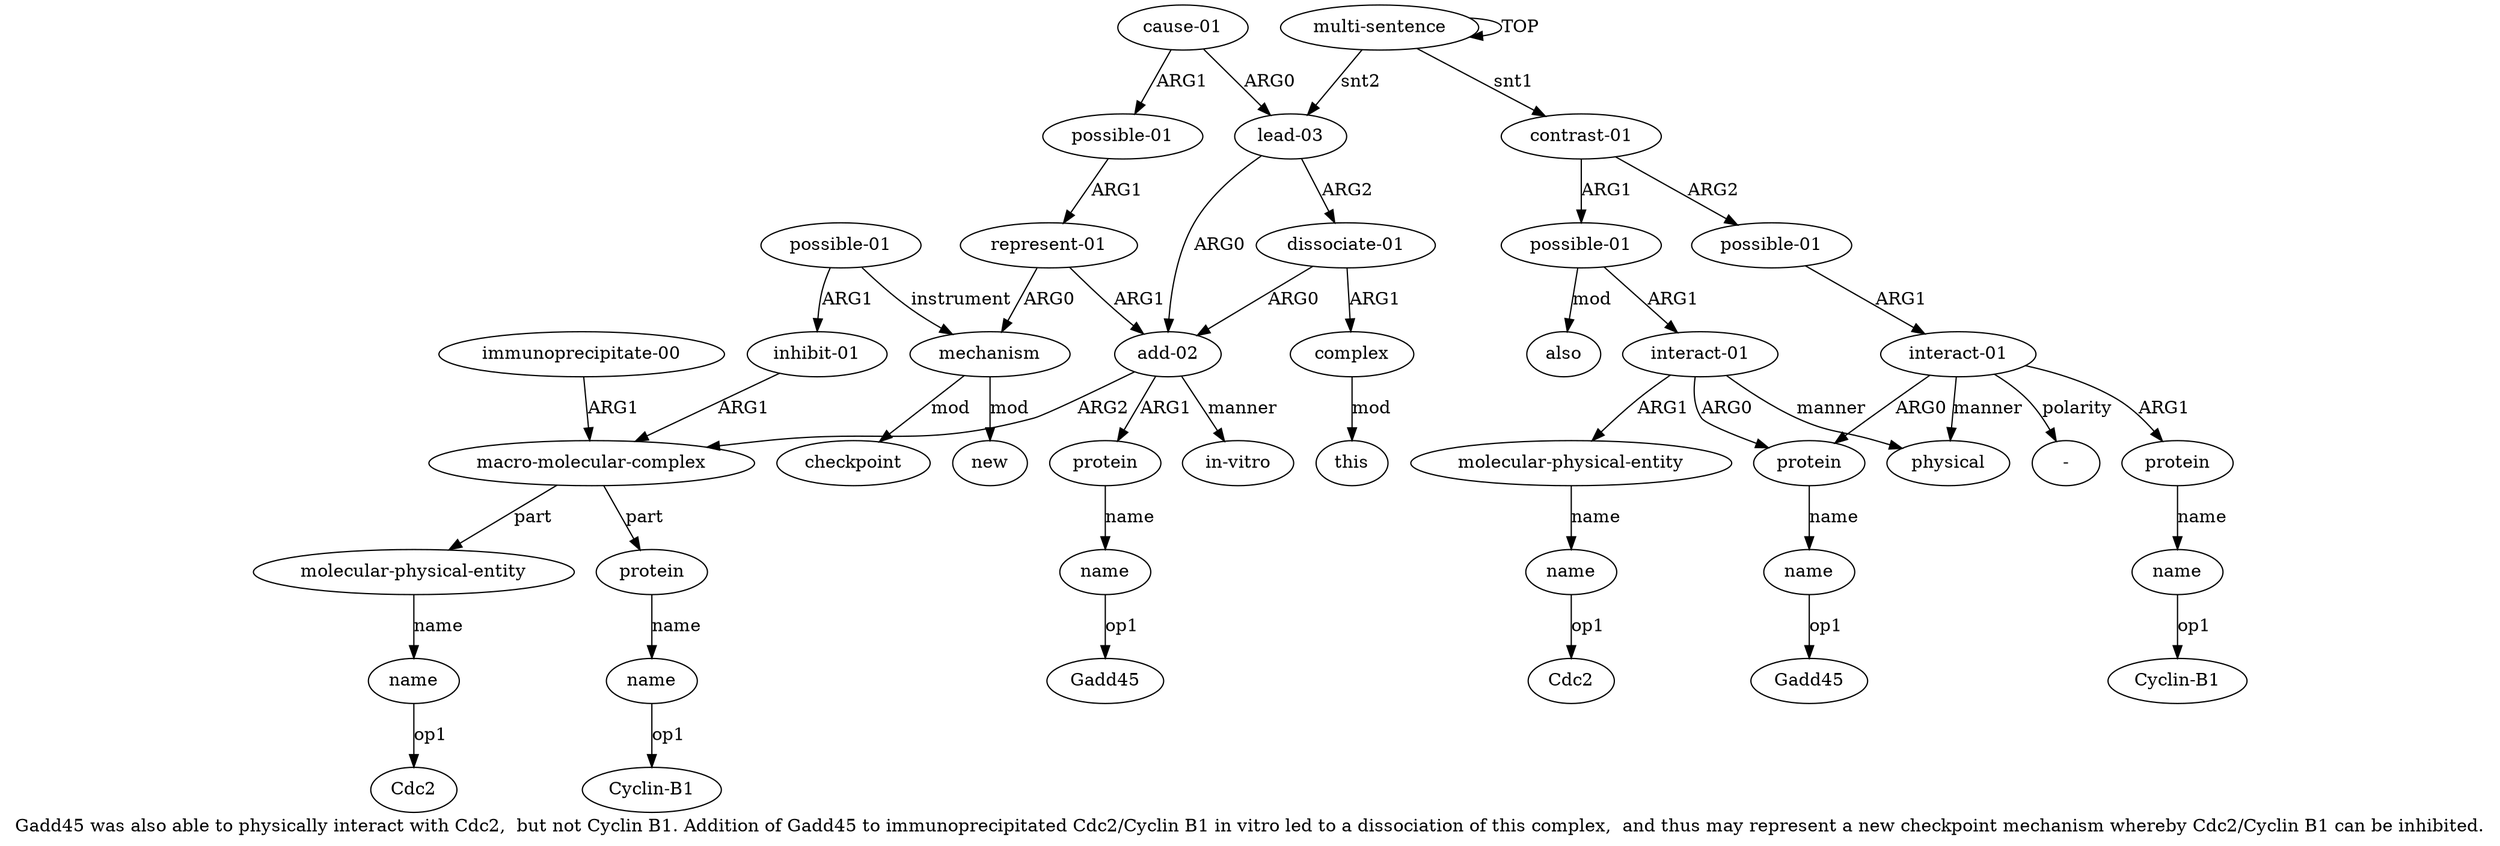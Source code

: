digraph  {
	graph [label="Gadd45 was also able to physically interact with Cdc2,  but not Cyclin B1. Addition of Gadd45 to immunoprecipitated Cdc2/Cyclin \
B1 in vitro led to a dissociation of this complex,  and thus may represent a new checkpoint mechanism whereby Cdc2/Cyclin B1 can \
be inhibited."];
	node [label="\N"];
	a20	 [color=black,
		gold_ind=20,
		gold_label=name,
		label=name,
		test_ind=20,
		test_label=name];
	"a20 Cdc2"	 [color=black,
		gold_ind=-1,
		gold_label=Cdc2,
		label=Cdc2,
		test_ind=-1,
		test_label=Cdc2];
	a20 -> "a20 Cdc2" [key=0,
	color=black,
	gold_label=op1,
	label=op1,
	test_label=op1];
a21 [color=black,
	gold_ind=21,
	gold_label=protein,
	label=protein,
	test_ind=21,
	test_label=protein];
a22 [color=black,
	gold_ind=22,
	gold_label=name,
	label=name,
	test_ind=22,
	test_label=name];
a21 -> a22 [key=0,
color=black,
gold_label=name,
label=name,
test_label=name];
"a22 Cyclin-B1" [color=black,
gold_ind=-1,
gold_label="Cyclin-B1",
label="Cyclin-B1",
test_ind=-1,
test_label="Cyclin-B1"];
a22 -> "a22 Cyclin-B1" [key=0,
color=black,
gold_label=op1,
label=op1,
test_label=op1];
a23 [color=black,
gold_ind=23,
gold_label="immunoprecipitate-00",
label="immunoprecipitate-00",
test_ind=23,
test_label="immunoprecipitate-00"];
a18 [color=black,
gold_ind=18,
gold_label="macro-molecular-complex",
label="macro-molecular-complex",
test_ind=18,
test_label="macro-molecular-complex"];
a23 -> a18 [key=0,
color=black,
gold_label=ARG1,
label=ARG1,
test_label=ARG1];
a24 [color=black,
gold_ind=24,
gold_label="in-vitro",
label="in-vitro",
test_ind=24,
test_label="in-vitro"];
a25 [color=black,
gold_ind=25,
gold_label="dissociate-01",
label="dissociate-01",
test_ind=25,
test_label="dissociate-01"];
a26 [color=black,
gold_ind=26,
gold_label=complex,
label=complex,
test_ind=26,
test_label=complex];
a25 -> a26 [key=0,
color=black,
gold_label=ARG1,
label=ARG1,
test_label=ARG1];
a15 [color=black,
gold_ind=15,
gold_label="add-02",
label="add-02",
test_ind=15,
test_label="add-02"];
a25 -> a15 [key=0,
color=black,
gold_label=ARG0,
label=ARG0,
test_label=ARG0];
a27 [color=black,
gold_ind=27,
gold_label=this,
label=this,
test_ind=27,
test_label=this];
a26 -> a27 [key=0,
color=black,
gold_label=mod,
label=mod,
test_label=mod];
a28 [color=black,
gold_ind=28,
gold_label="cause-01",
label="cause-01",
test_ind=28,
test_label="cause-01"];
a29 [color=black,
gold_ind=29,
gold_label="possible-01",
label="possible-01",
test_ind=29,
test_label="possible-01"];
a28 -> a29 [key=0,
color=black,
gold_label=ARG1,
label=ARG1,
test_label=ARG1];
a14 [color=black,
gold_ind=14,
gold_label="lead-03",
label="lead-03",
test_ind=14,
test_label="lead-03"];
a28 -> a14 [key=0,
color=black,
gold_label=ARG0,
label=ARG0,
test_label=ARG0];
a30 [color=black,
gold_ind=30,
gold_label="represent-01",
label="represent-01",
test_ind=30,
test_label="represent-01"];
a29 -> a30 [key=0,
color=black,
gold_label=ARG1,
label=ARG1,
test_label=ARG1];
a31 [color=black,
gold_ind=31,
gold_label=mechanism,
label=mechanism,
test_ind=31,
test_label=mechanism];
a33 [color=black,
gold_ind=33,
gold_label=new,
label=new,
test_ind=33,
test_label=new];
a31 -> a33 [key=0,
color=black,
gold_label=mod,
label=mod,
test_label=mod];
a32 [color=black,
gold_ind=32,
gold_label=checkpoint,
label=checkpoint,
test_ind=32,
test_label=checkpoint];
a31 -> a32 [key=0,
color=black,
gold_label=mod,
label=mod,
test_label=mod];
"a17 Gadd45" [color=black,
gold_ind=-1,
gold_label=Gadd45,
label=Gadd45,
test_ind=-1,
test_label=Gadd45];
a30 -> a31 [key=0,
color=black,
gold_label=ARG0,
label=ARG0,
test_label=ARG0];
a30 -> a15 [key=0,
color=black,
gold_label=ARG1,
label=ARG1,
test_label=ARG1];
a35 [color=black,
gold_ind=35,
gold_label="inhibit-01",
label="inhibit-01",
test_ind=35,
test_label="inhibit-01"];
a35 -> a18 [key=0,
color=black,
gold_label=ARG1,
label=ARG1,
test_label=ARG1];
"a5 Gadd45" [color=black,
gold_ind=-1,
gold_label=Gadd45,
label=Gadd45,
test_ind=-1,
test_label=Gadd45];
a34 [color=black,
gold_ind=34,
gold_label="possible-01",
label="possible-01",
test_ind=34,
test_label="possible-01"];
a34 -> a31 [key=0,
color=black,
gold_label=instrument,
label=instrument,
test_label=instrument];
a34 -> a35 [key=0,
color=black,
gold_label=ARG1,
label=ARG1,
test_label=ARG1];
"a13 Cyclin-B1" [color=black,
gold_ind=-1,
gold_label="Cyclin-B1",
label="Cyclin-B1",
test_ind=-1,
test_label="Cyclin-B1"];
a15 -> a24 [key=0,
color=black,
gold_label=manner,
label=manner,
test_label=manner];
a16 [color=black,
gold_ind=16,
gold_label=protein,
label=protein,
test_ind=16,
test_label=protein];
a15 -> a16 [key=0,
color=black,
gold_label=ARG1,
label=ARG1,
test_label=ARG1];
a15 -> a18 [key=0,
color=black,
gold_label=ARG2,
label=ARG2,
test_label=ARG2];
a14 -> a25 [key=0,
color=black,
gold_label=ARG2,
label=ARG2,
test_label=ARG2];
a14 -> a15 [key=0,
color=black,
gold_label=ARG0,
label=ARG0,
test_label=ARG0];
a17 [color=black,
gold_ind=17,
gold_label=name,
label=name,
test_ind=17,
test_label=name];
a17 -> "a17 Gadd45" [key=0,
color=black,
gold_label=op1,
label=op1,
test_label=op1];
a16 -> a17 [key=0,
color=black,
gold_label=name,
label=name,
test_label=name];
a11 [color=black,
gold_ind=11,
gold_label="interact-01",
label="interact-01",
test_ind=11,
test_label="interact-01"];
a12 [color=black,
gold_ind=12,
gold_label=protein,
label=protein,
test_ind=12,
test_label=protein];
a11 -> a12 [key=0,
color=black,
gold_label=ARG1,
label=ARG1,
test_label=ARG1];
a4 [color=black,
gold_ind=4,
gold_label=protein,
label=protein,
test_ind=4,
test_label=protein];
a11 -> a4 [key=0,
color=black,
gold_label=ARG0,
label=ARG0,
test_label=ARG0];
a8 [color=black,
gold_ind=8,
gold_label=physical,
label=physical,
test_ind=8,
test_label=physical];
a11 -> a8 [key=0,
color=black,
gold_label=manner,
label=manner,
test_label=manner];
"a11 -" [color=black,
gold_ind=-1,
gold_label="-",
label="-",
test_ind=-1,
test_label="-"];
a11 -> "a11 -" [key=0,
color=black,
gold_label=polarity,
label=polarity,
test_label=polarity];
a10 [color=black,
gold_ind=10,
gold_label="possible-01",
label="possible-01",
test_ind=10,
test_label="possible-01"];
a10 -> a11 [key=0,
color=black,
gold_label=ARG1,
label=ARG1,
test_label=ARG1];
a13 [color=black,
gold_ind=13,
gold_label=name,
label=name,
test_ind=13,
test_label=name];
a13 -> "a13 Cyclin-B1" [key=0,
color=black,
gold_label=op1,
label=op1,
test_label=op1];
a12 -> a13 [key=0,
color=black,
gold_label=name,
label=name,
test_label=name];
a19 [color=black,
gold_ind=19,
gold_label="molecular-physical-entity",
label="molecular-physical-entity",
test_ind=19,
test_label="molecular-physical-entity"];
a19 -> a20 [key=0,
color=black,
gold_label=name,
label=name,
test_label=name];
a18 -> a21 [key=0,
color=black,
gold_label=part,
label=part,
test_label=part];
a18 -> a19 [key=0,
color=black,
gold_label=part,
label=part,
test_label=part];
a1 [color=black,
gold_ind=1,
gold_label="contrast-01",
label="contrast-01",
test_ind=1,
test_label="contrast-01"];
a1 -> a10 [key=0,
color=black,
gold_label=ARG2,
label=ARG2,
test_label=ARG2];
a2 [color=black,
gold_ind=2,
gold_label="possible-01",
label="possible-01",
test_ind=2,
test_label="possible-01"];
a1 -> a2 [key=0,
color=black,
gold_label=ARG1,
label=ARG1,
test_label=ARG1];
a0 [color=black,
gold_ind=0,
gold_label="multi-sentence",
label="multi-sentence",
test_ind=0,
test_label="multi-sentence"];
a0 -> a14 [key=0,
color=black,
gold_label=snt2,
label=snt2,
test_label=snt2];
a0 -> a1 [key=0,
color=black,
gold_label=snt1,
label=snt1,
test_label=snt1];
a0 -> a0 [key=0,
color=black,
gold_label=TOP,
label=TOP,
test_label=TOP];
a3 [color=black,
gold_ind=3,
gold_label="interact-01",
label="interact-01",
test_ind=3,
test_label="interact-01"];
a3 -> a4 [key=0,
color=black,
gold_label=ARG0,
label=ARG0,
test_label=ARG0];
a6 [color=black,
gold_ind=6,
gold_label="molecular-physical-entity",
label="molecular-physical-entity",
test_ind=6,
test_label="molecular-physical-entity"];
a3 -> a6 [key=0,
color=black,
gold_label=ARG1,
label=ARG1,
test_label=ARG1];
a3 -> a8 [key=0,
color=black,
gold_label=manner,
label=manner,
test_label=manner];
a2 -> a3 [key=0,
color=black,
gold_label=ARG1,
label=ARG1,
test_label=ARG1];
a9 [color=black,
gold_ind=9,
gold_label=also,
label=also,
test_ind=9,
test_label=also];
a2 -> a9 [key=0,
color=black,
gold_label=mod,
label=mod,
test_label=mod];
a5 [color=black,
gold_ind=5,
gold_label=name,
label=name,
test_ind=5,
test_label=name];
a5 -> "a5 Gadd45" [key=0,
color=black,
gold_label=op1,
label=op1,
test_label=op1];
a4 -> a5 [key=0,
color=black,
gold_label=name,
label=name,
test_label=name];
a7 [color=black,
gold_ind=7,
gold_label=name,
label=name,
test_ind=7,
test_label=name];
"a7 Cdc2" [color=black,
gold_ind=-1,
gold_label=Cdc2,
label=Cdc2,
test_ind=-1,
test_label=Cdc2];
a7 -> "a7 Cdc2" [key=0,
color=black,
gold_label=op1,
label=op1,
test_label=op1];
a6 -> a7 [key=0,
color=black,
gold_label=name,
label=name,
test_label=name];
}
